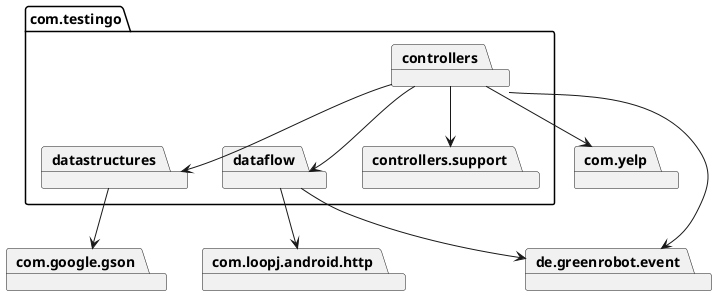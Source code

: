 @startuml

package com.testingo {
    package controllers
    package datastructures
    package dataflow
    package controllers.support
}
package com.yelp
package com.google.gson
package de.greenrobot.event
package com.loopj.android.http


controllers --> controllers.support
controllers --> dataflow
controllers --> datastructures
controllers --> com.yelp
controllers --> de.greenrobot.event
dataflow --> de.greenrobot.event
dataflow --> com.loopj.android.http
datastructures --> com.google.gson

@enduml